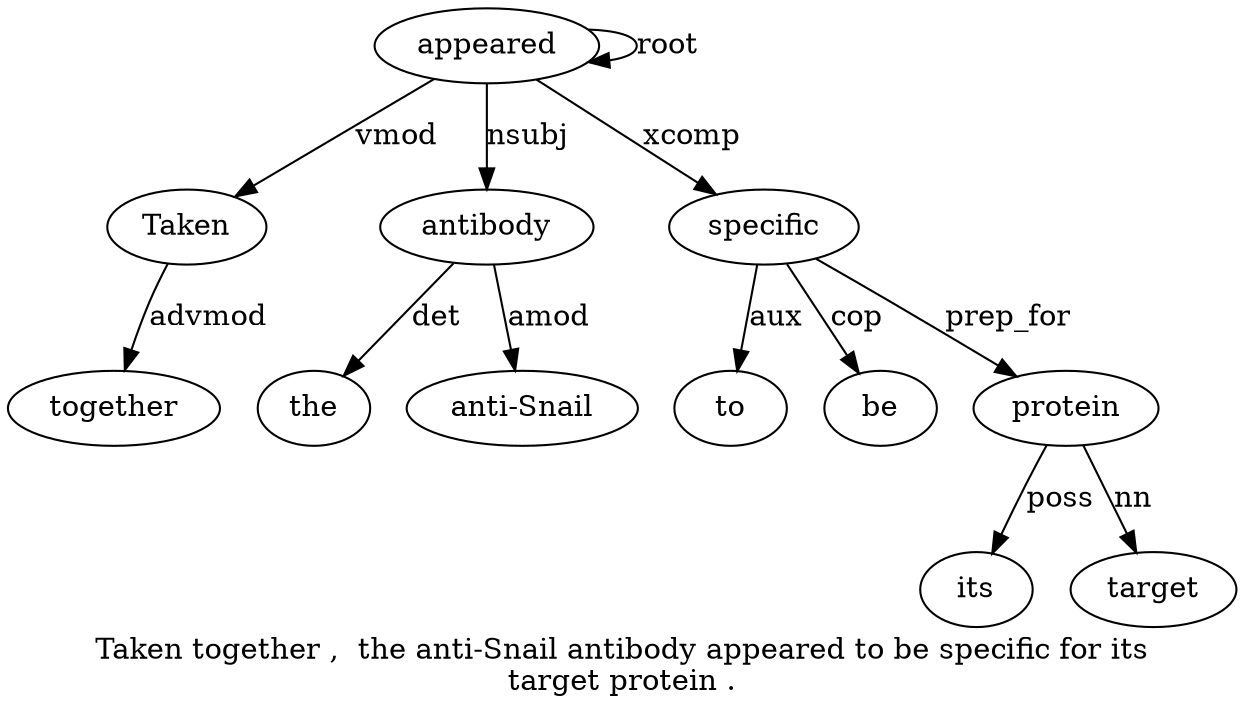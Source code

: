 digraph "Taken together ,  the anti-Snail antibody appeared to be specific for its target protein ." {
label="Taken together ,  the anti-Snail antibody appeared to be specific for its
target protein .";
appeared7 [style=filled, fillcolor=white, label=appeared];
Taken1 [style=filled, fillcolor=white, label=Taken];
appeared7 -> Taken1  [label=vmod];
together2 [style=filled, fillcolor=white, label=together];
Taken1 -> together2  [label=advmod];
antibody6 [style=filled, fillcolor=white, label=antibody];
the4 [style=filled, fillcolor=white, label=the];
antibody6 -> the4  [label=det];
"anti-Snail5" [style=filled, fillcolor=white, label="anti-Snail"];
antibody6 -> "anti-Snail5"  [label=amod];
appeared7 -> antibody6  [label=nsubj];
appeared7 -> appeared7  [label=root];
specific10 [style=filled, fillcolor=white, label=specific];
to8 [style=filled, fillcolor=white, label=to];
specific10 -> to8  [label=aux];
be9 [style=filled, fillcolor=white, label=be];
specific10 -> be9  [label=cop];
appeared7 -> specific10  [label=xcomp];
protein14 [style=filled, fillcolor=white, label=protein];
its12 [style=filled, fillcolor=white, label=its];
protein14 -> its12  [label=poss];
target13 [style=filled, fillcolor=white, label=target];
protein14 -> target13  [label=nn];
specific10 -> protein14  [label=prep_for];
}
